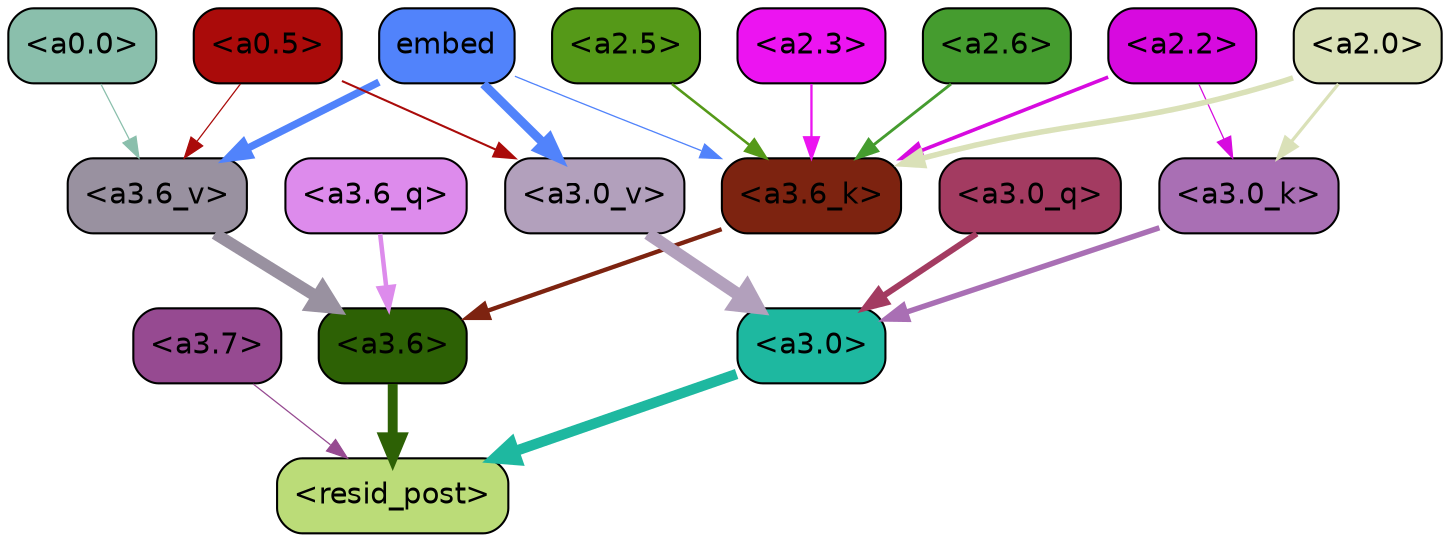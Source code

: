 strict digraph "" {
	graph [bgcolor=transparent,
		layout=dot,
		overlap=false,
		splines=true
	];
	"<a3.7>"	[color=black,
		fillcolor="#964a91",
		fontname=Helvetica,
		shape=box,
		style="filled, rounded"];
	"<resid_post>"	[color=black,
		fillcolor="#bbdc78",
		fontname=Helvetica,
		shape=box,
		style="filled, rounded"];
	"<a3.7>" -> "<resid_post>"	[color="#964a91",
		penwidth=0.6];
	"<a3.6>"	[color=black,
		fillcolor="#2d6105",
		fontname=Helvetica,
		shape=box,
		style="filled, rounded"];
	"<a3.6>" -> "<resid_post>"	[color="#2d6105",
		penwidth=4.748674273490906];
	"<a3.0>"	[color=black,
		fillcolor="#1eb8a0",
		fontname=Helvetica,
		shape=box,
		style="filled, rounded"];
	"<a3.0>" -> "<resid_post>"	[color="#1eb8a0",
		penwidth=5.004031300544739];
	"<a3.6_q>"	[color=black,
		fillcolor="#dd8bec",
		fontname=Helvetica,
		shape=box,
		style="filled, rounded"];
	"<a3.6_q>" -> "<a3.6>"	[color="#dd8bec",
		penwidth=2.1656854450702667];
	"<a3.0_q>"	[color=black,
		fillcolor="#a33b61",
		fontname=Helvetica,
		shape=box,
		style="filled, rounded"];
	"<a3.0_q>" -> "<a3.0>"	[color="#a33b61",
		penwidth=2.95696559548378];
	"<a3.6_k>"	[color=black,
		fillcolor="#7d2310",
		fontname=Helvetica,
		shape=box,
		style="filled, rounded"];
	"<a3.6_k>" -> "<a3.6>"	[color="#7d2310",
		penwidth=2.086437076330185];
	"<a3.0_k>"	[color=black,
		fillcolor="#a96fb4",
		fontname=Helvetica,
		shape=box,
		style="filled, rounded"];
	"<a3.0_k>" -> "<a3.0>"	[color="#a96fb4",
		penwidth=2.5988530814647675];
	"<a3.6_v>"	[color=black,
		fillcolor="#9991a0",
		fontname=Helvetica,
		shape=box,
		style="filled, rounded"];
	"<a3.6_v>" -> "<a3.6>"	[color="#9991a0",
		penwidth=5.669987380504608];
	"<a3.0_v>"	[color=black,
		fillcolor="#b2a0bc",
		fontname=Helvetica,
		shape=box,
		style="filled, rounded"];
	"<a3.0_v>" -> "<a3.0>"	[color="#b2a0bc",
		penwidth=5.9515902400016785];
	"<a2.6>"	[color=black,
		fillcolor="#459c2f",
		fontname=Helvetica,
		shape=box,
		style="filled, rounded"];
	"<a2.6>" -> "<a3.6_k>"	[color="#459c2f",
		penwidth=1.3718644380569458];
	"<a2.5>"	[color=black,
		fillcolor="#559918",
		fontname=Helvetica,
		shape=box,
		style="filled, rounded"];
	"<a2.5>" -> "<a3.6_k>"	[color="#559918",
		penwidth=1.231603980064392];
	"<a2.3>"	[color=black,
		fillcolor="#ec14f1",
		fontname=Helvetica,
		shape=box,
		style="filled, rounded"];
	"<a2.3>" -> "<a3.6_k>"	[color="#ec14f1",
		penwidth=1.1117559671401978];
	"<a2.2>"	[color=black,
		fillcolor="#d70adf",
		fontname=Helvetica,
		shape=box,
		style="filled, rounded"];
	"<a2.2>" -> "<a3.6_k>"	[color="#d70adf",
		penwidth=1.7315057516098022];
	"<a2.2>" -> "<a3.0_k>"	[color="#d70adf",
		penwidth=0.6];
	"<a2.0>"	[color=black,
		fillcolor="#dae1b8",
		fontname=Helvetica,
		shape=box,
		style="filled, rounded"];
	"<a2.0>" -> "<a3.6_k>"	[color="#dae1b8",
		penwidth=2.6423546075820923];
	"<a2.0>" -> "<a3.0_k>"	[color="#dae1b8",
		penwidth=1.5482127666473389];
	embed	[color=black,
		fillcolor="#5183fb",
		fontname=Helvetica,
		shape=box,
		style="filled, rounded"];
	embed -> "<a3.6_k>"	[color="#5183fb",
		penwidth=0.6229734420776367];
	embed -> "<a3.6_v>"	[color="#5183fb",
		penwidth=3.56406831741333];
	embed -> "<a3.0_v>"	[color="#5183fb",
		penwidth=4.293717980384827];
	"<a0.5>"	[color=black,
		fillcolor="#aa0b0a",
		fontname=Helvetica,
		shape=box,
		style="filled, rounded"];
	"<a0.5>" -> "<a3.6_v>"	[color="#aa0b0a",
		penwidth=0.6];
	"<a0.5>" -> "<a3.0_v>"	[color="#aa0b0a",
		penwidth=0.9916514158248901];
	"<a0.0>"	[color=black,
		fillcolor="#8abfac",
		fontname=Helvetica,
		shape=box,
		style="filled, rounded"];
	"<a0.0>" -> "<a3.6_v>"	[color="#8abfac",
		penwidth=0.6];
}
